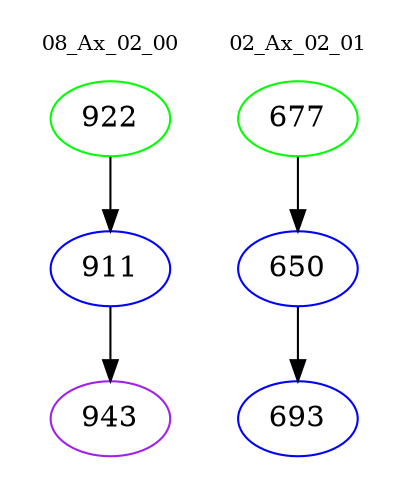 digraph{
subgraph cluster_0 {
color = white
label = "08_Ax_02_00";
fontsize=10;
T0_922 [label="922", color="green"]
T0_922 -> T0_911 [color="black"]
T0_911 [label="911", color="blue"]
T0_911 -> T0_943 [color="black"]
T0_943 [label="943", color="purple"]
}
subgraph cluster_1 {
color = white
label = "02_Ax_02_01";
fontsize=10;
T1_677 [label="677", color="green"]
T1_677 -> T1_650 [color="black"]
T1_650 [label="650", color="blue"]
T1_650 -> T1_693 [color="black"]
T1_693 [label="693", color="blue"]
}
}
